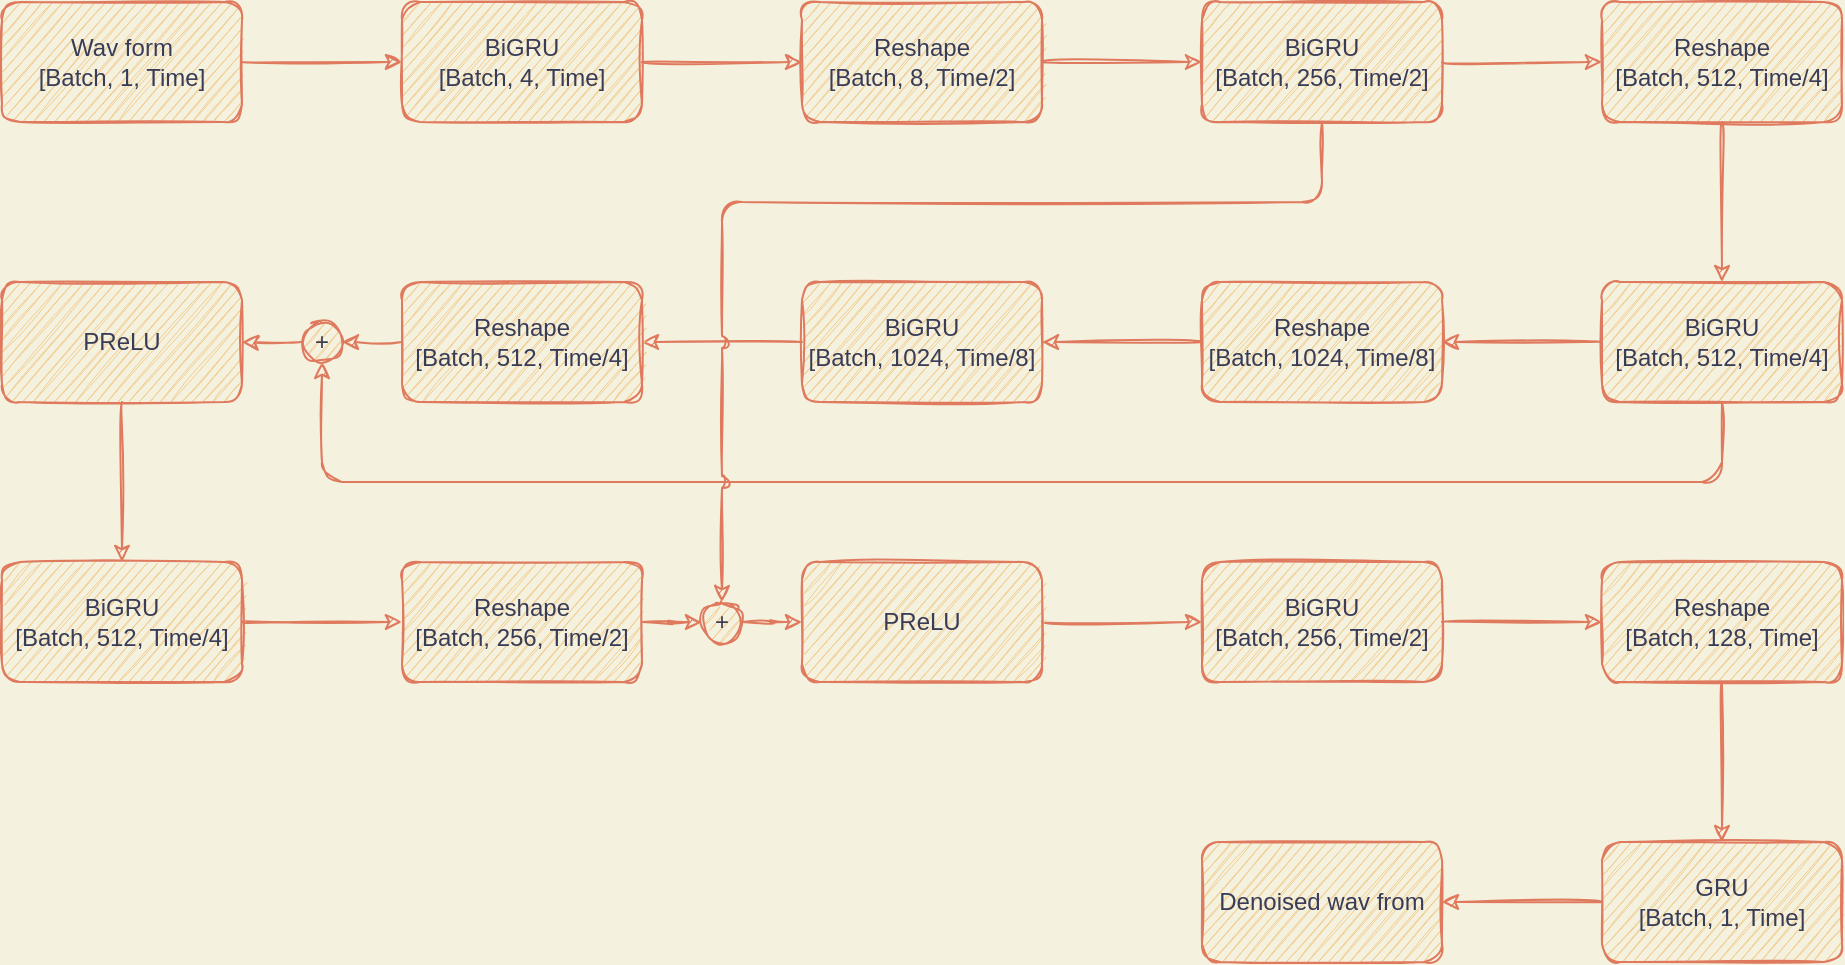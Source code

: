 <mxfile version="13.7.3" type="device"><diagram id="miuchNEF5A7-qEXPNfMb" name="페이지-1"><mxGraphModel dx="1549" dy="887" grid="1" gridSize="10" guides="1" tooltips="1" connect="1" arrows="1" fold="1" page="1" pageScale="1" pageWidth="827" pageHeight="1169" background="#F4F1DE" math="0" shadow="0"><root><mxCell id="0"/><mxCell id="1" parent="0"/><mxCell id="jEWvjvzBVNeW54KBUpTO-14" value="" style="edgeStyle=orthogonalEdgeStyle;orthogonalLoop=1;jettySize=auto;html=1;strokeColor=#E07A5F;sketch=1;curved=1;fontColor=#393C56;labelBackgroundColor=#F4F1DE;" edge="1" parent="1" source="jEWvjvzBVNeW54KBUpTO-4" target="jEWvjvzBVNeW54KBUpTO-13"><mxGeometry relative="1" as="geometry"/></mxCell><mxCell id="jEWvjvzBVNeW54KBUpTO-4" value="Wav form&lt;br&gt;[Batch, 1, Time]" style="whiteSpace=wrap;html=1;fillColor=#F2CC8F;strokeColor=#E07A5F;rounded=1;sketch=1;fontColor=#393C56;" vertex="1" parent="1"><mxGeometry y="40" width="120" height="60" as="geometry"/></mxCell><mxCell id="jEWvjvzBVNeW54KBUpTO-16" value="" style="edgeStyle=orthogonalEdgeStyle;orthogonalLoop=1;jettySize=auto;html=1;strokeColor=#E07A5F;sketch=1;curved=1;fontColor=#393C56;labelBackgroundColor=#F4F1DE;" edge="1" parent="1" source="jEWvjvzBVNeW54KBUpTO-13" target="jEWvjvzBVNeW54KBUpTO-15"><mxGeometry relative="1" as="geometry"/></mxCell><mxCell id="jEWvjvzBVNeW54KBUpTO-13" value="BiGRU&lt;br&gt;[Batch, 4, Time]" style="whiteSpace=wrap;html=1;fillColor=#F2CC8F;strokeColor=#E07A5F;rounded=1;sketch=1;fontColor=#393C56;" vertex="1" parent="1"><mxGeometry x="200" y="40" width="120" height="60" as="geometry"/></mxCell><mxCell id="jEWvjvzBVNeW54KBUpTO-15" value="Reshape&lt;br&gt;[Batch, 8, Time/2]" style="whiteSpace=wrap;html=1;fillColor=#F2CC8F;strokeColor=#E07A5F;rounded=1;sketch=1;fontColor=#393C56;" vertex="1" parent="1"><mxGeometry x="400" y="40" width="120" height="60" as="geometry"/></mxCell><mxCell id="jEWvjvzBVNeW54KBUpTO-19" value="" style="edgeStyle=orthogonalEdgeStyle;orthogonalLoop=1;jettySize=auto;html=1;strokeColor=#E07A5F;sketch=1;curved=1;fontColor=#393C56;labelBackgroundColor=#F4F1DE;" edge="1" target="jEWvjvzBVNeW54KBUpTO-21" parent="1" source="jEWvjvzBVNeW54KBUpTO-15"><mxGeometry relative="1" as="geometry"><mxPoint x="520" y="70" as="sourcePoint"/></mxGeometry></mxCell><mxCell id="jEWvjvzBVNeW54KBUpTO-20" value="" style="edgeStyle=orthogonalEdgeStyle;orthogonalLoop=1;jettySize=auto;html=1;strokeColor=#E07A5F;sketch=1;curved=1;fontColor=#393C56;labelBackgroundColor=#F4F1DE;" edge="1" source="jEWvjvzBVNeW54KBUpTO-21" target="jEWvjvzBVNeW54KBUpTO-22" parent="1"><mxGeometry relative="1" as="geometry"/></mxCell><mxCell id="jEWvjvzBVNeW54KBUpTO-21" value="BiGRU&lt;br&gt;[Batch, 256, Time/2]" style="whiteSpace=wrap;html=1;fillColor=#F2CC8F;strokeColor=#E07A5F;rounded=1;sketch=1;fontColor=#393C56;" vertex="1" parent="1"><mxGeometry x="600" y="40" width="120" height="60" as="geometry"/></mxCell><mxCell id="jEWvjvzBVNeW54KBUpTO-22" value="Reshape&lt;br&gt;[Batch, 512, Time/4]" style="whiteSpace=wrap;html=1;fillColor=#F2CC8F;strokeColor=#E07A5F;rounded=1;sketch=1;fontColor=#393C56;" vertex="1" parent="1"><mxGeometry x="800" y="40" width="120" height="60" as="geometry"/></mxCell><mxCell id="jEWvjvzBVNeW54KBUpTO-25" value="" style="edgeStyle=orthogonalEdgeStyle;orthogonalLoop=1;jettySize=auto;html=1;strokeColor=#E07A5F;sketch=1;curved=1;fontColor=#393C56;labelBackgroundColor=#F4F1DE;" edge="1" target="jEWvjvzBVNeW54KBUpTO-27" parent="1" source="jEWvjvzBVNeW54KBUpTO-22"><mxGeometry relative="1" as="geometry"><mxPoint x="920" y="70" as="sourcePoint"/></mxGeometry></mxCell><mxCell id="jEWvjvzBVNeW54KBUpTO-26" value="" style="edgeStyle=orthogonalEdgeStyle;orthogonalLoop=1;jettySize=auto;html=1;strokeColor=#E07A5F;sketch=1;curved=1;fontColor=#393C56;labelBackgroundColor=#F4F1DE;" edge="1" source="jEWvjvzBVNeW54KBUpTO-27" target="jEWvjvzBVNeW54KBUpTO-28" parent="1"><mxGeometry relative="1" as="geometry"/></mxCell><mxCell id="jEWvjvzBVNeW54KBUpTO-72" style="edgeStyle=orthogonalEdgeStyle;curved=0;rounded=1;sketch=1;orthogonalLoop=1;jettySize=auto;html=1;entryX=0.5;entryY=1;entryDx=0;entryDy=0;strokeColor=#E07A5F;fillColor=#F2CC8F;fontColor=#393C56;" edge="1" parent="1" source="jEWvjvzBVNeW54KBUpTO-27" target="jEWvjvzBVNeW54KBUpTO-70"><mxGeometry relative="1" as="geometry"><Array as="points"><mxPoint x="860" y="280"/><mxPoint x="160" y="280"/></Array></mxGeometry></mxCell><mxCell id="jEWvjvzBVNeW54KBUpTO-27" value="BiGRU&lt;br&gt;[Batch, 512, Time/4]" style="whiteSpace=wrap;html=1;fillColor=#F2CC8F;strokeColor=#E07A5F;rounded=1;sketch=1;fontColor=#393C56;" vertex="1" parent="1"><mxGeometry x="800" y="180" width="120" height="60" as="geometry"/></mxCell><mxCell id="jEWvjvzBVNeW54KBUpTO-31" value="" style="edgeStyle=orthogonalEdgeStyle;orthogonalLoop=1;jettySize=auto;html=1;strokeColor=#E07A5F;sketch=1;curved=1;fontColor=#393C56;labelBackgroundColor=#F4F1DE;" edge="1" parent="1" source="jEWvjvzBVNeW54KBUpTO-28" target="jEWvjvzBVNeW54KBUpTO-30"><mxGeometry relative="1" as="geometry"/></mxCell><mxCell id="jEWvjvzBVNeW54KBUpTO-28" value="Reshape&lt;br&gt;[Batch, 1024, Time/8]" style="whiteSpace=wrap;html=1;fillColor=#F2CC8F;strokeColor=#E07A5F;rounded=1;sketch=1;fontColor=#393C56;" vertex="1" parent="1"><mxGeometry x="600" y="180" width="120" height="60" as="geometry"/></mxCell><mxCell id="jEWvjvzBVNeW54KBUpTO-73" style="edgeStyle=orthogonalEdgeStyle;curved=0;rounded=1;sketch=1;jumpStyle=arc;orthogonalLoop=1;jettySize=auto;html=1;entryX=1;entryY=0.5;entryDx=0;entryDy=0;strokeColor=#E07A5F;fillColor=#F2CC8F;fontColor=#393C56;" edge="1" parent="1" source="jEWvjvzBVNeW54KBUpTO-30" target="jEWvjvzBVNeW54KBUpTO-32"><mxGeometry relative="1" as="geometry"/></mxCell><mxCell id="jEWvjvzBVNeW54KBUpTO-30" value="BiGRU&lt;br&gt;[Batch, 1024, Time/8]" style="whiteSpace=wrap;html=1;fillColor=#F2CC8F;strokeColor=#E07A5F;rounded=1;sketch=1;fontColor=#393C56;" vertex="1" parent="1"><mxGeometry x="400" y="180" width="120" height="60" as="geometry"/></mxCell><mxCell id="jEWvjvzBVNeW54KBUpTO-35" value="" style="edgeStyle=orthogonalEdgeStyle;orthogonalLoop=1;jettySize=auto;html=1;strokeColor=#E07A5F;sketch=1;curved=1;fontColor=#393C56;labelBackgroundColor=#F4F1DE;" edge="1" parent="1" source="jEWvjvzBVNeW54KBUpTO-32"><mxGeometry relative="1" as="geometry"><mxPoint x="170" y="210" as="targetPoint"/></mxGeometry></mxCell><mxCell id="jEWvjvzBVNeW54KBUpTO-32" value="Reshape&lt;br&gt;[Batch, 512, Time/4]" style="whiteSpace=wrap;html=1;fillColor=#F2CC8F;strokeColor=#E07A5F;rounded=1;sketch=1;fontColor=#393C56;" vertex="1" parent="1"><mxGeometry x="200" y="180" width="120" height="60" as="geometry"/></mxCell><mxCell id="jEWvjvzBVNeW54KBUpTO-37" value="" style="edgeStyle=orthogonalEdgeStyle;orthogonalLoop=1;jettySize=auto;html=1;strokeColor=#E07A5F;sketch=1;curved=1;fontColor=#393C56;labelBackgroundColor=#F4F1DE;" edge="1" parent="1" source="jEWvjvzBVNeW54KBUpTO-34" target="jEWvjvzBVNeW54KBUpTO-36"><mxGeometry relative="1" as="geometry"/></mxCell><mxCell id="jEWvjvzBVNeW54KBUpTO-34" value="BiGRU&lt;br&gt;[Batch, 512, Time/4]" style="whiteSpace=wrap;html=1;fillColor=#F2CC8F;strokeColor=#E07A5F;rounded=1;sketch=1;fontColor=#393C56;" vertex="1" parent="1"><mxGeometry y="320" width="120" height="60" as="geometry"/></mxCell><mxCell id="jEWvjvzBVNeW54KBUpTO-39" value="" style="edgeStyle=orthogonalEdgeStyle;orthogonalLoop=1;jettySize=auto;html=1;strokeColor=#E07A5F;sketch=1;curved=1;fontColor=#393C56;labelBackgroundColor=#F4F1DE;" edge="1" parent="1" source="jEWvjvzBVNeW54KBUpTO-36" target="jEWvjvzBVNeW54KBUpTO-51"><mxGeometry relative="1" as="geometry"><Array as="points"/></mxGeometry></mxCell><mxCell id="jEWvjvzBVNeW54KBUpTO-36" value="Reshape&lt;br&gt;[Batch, 256, Time/2]" style="whiteSpace=wrap;html=1;fillColor=#F2CC8F;strokeColor=#E07A5F;rounded=1;sketch=1;fontColor=#393C56;" vertex="1" parent="1"><mxGeometry x="200" y="320" width="120" height="60" as="geometry"/></mxCell><mxCell id="jEWvjvzBVNeW54KBUpTO-41" value="" style="edgeStyle=orthogonalEdgeStyle;orthogonalLoop=1;jettySize=auto;html=1;strokeColor=#E07A5F;sketch=1;curved=1;fontColor=#393C56;labelBackgroundColor=#F4F1DE;" edge="1" parent="1" source="jEWvjvzBVNeW54KBUpTO-38" target="jEWvjvzBVNeW54KBUpTO-40"><mxGeometry relative="1" as="geometry"/></mxCell><mxCell id="jEWvjvzBVNeW54KBUpTO-38" value="BiGRU&lt;br&gt;[Batch, 256, Time/2]" style="whiteSpace=wrap;html=1;fillColor=#F2CC8F;strokeColor=#E07A5F;rounded=1;sketch=1;fontColor=#393C56;" vertex="1" parent="1"><mxGeometry x="600" y="320" width="120" height="60" as="geometry"/></mxCell><mxCell id="jEWvjvzBVNeW54KBUpTO-43" value="" style="edgeStyle=orthogonalEdgeStyle;orthogonalLoop=1;jettySize=auto;html=1;strokeColor=#E07A5F;sketch=1;curved=1;fontColor=#393C56;labelBackgroundColor=#F4F1DE;" edge="1" parent="1" source="jEWvjvzBVNeW54KBUpTO-40" target="jEWvjvzBVNeW54KBUpTO-42"><mxGeometry relative="1" as="geometry"><Array as="points"><mxPoint x="860" y="470"/></Array></mxGeometry></mxCell><mxCell id="jEWvjvzBVNeW54KBUpTO-40" value="Reshape&lt;br&gt;[Batch, 128, Time]" style="whiteSpace=wrap;html=1;fillColor=#F2CC8F;strokeColor=#E07A5F;rounded=1;sketch=1;fontColor=#393C56;" vertex="1" parent="1"><mxGeometry x="800" y="320" width="120" height="60" as="geometry"/></mxCell><mxCell id="jEWvjvzBVNeW54KBUpTO-54" value="" style="edgeStyle=orthogonalEdgeStyle;orthogonalLoop=1;jettySize=auto;html=1;strokeColor=#E07A5F;sketch=1;curved=1;fontColor=#393C56;labelBackgroundColor=#F4F1DE;" edge="1" parent="1" source="jEWvjvzBVNeW54KBUpTO-42" target="jEWvjvzBVNeW54KBUpTO-53"><mxGeometry relative="1" as="geometry"/></mxCell><mxCell id="jEWvjvzBVNeW54KBUpTO-42" value="GRU&lt;br&gt;[Batch, 1, Time]" style="whiteSpace=wrap;html=1;fillColor=#F2CC8F;strokeColor=#E07A5F;rounded=1;sketch=1;fontColor=#393C56;" vertex="1" parent="1"><mxGeometry x="800" y="460" width="120" height="60" as="geometry"/></mxCell><mxCell id="jEWvjvzBVNeW54KBUpTO-50" style="edgeStyle=orthogonalEdgeStyle;orthogonalLoop=1;jettySize=auto;html=1;entryX=0.5;entryY=0;entryDx=0;entryDy=0;strokeColor=#E07A5F;sketch=1;curved=1;fontColor=#393C56;labelBackgroundColor=#F4F1DE;" edge="1" parent="1" source="jEWvjvzBVNeW54KBUpTO-57" target="jEWvjvzBVNeW54KBUpTO-34"><mxGeometry relative="1" as="geometry"/></mxCell><mxCell id="jEWvjvzBVNeW54KBUpTO-59" style="edgeStyle=orthogonalEdgeStyle;orthogonalLoop=1;jettySize=auto;html=1;strokeColor=#E07A5F;sketch=1;curved=1;fontColor=#393C56;labelBackgroundColor=#F4F1DE;" edge="1" parent="1" target="jEWvjvzBVNeW54KBUpTO-57"><mxGeometry relative="1" as="geometry"><mxPoint x="150" y="210" as="sourcePoint"/></mxGeometry></mxCell><mxCell id="jEWvjvzBVNeW54KBUpTO-52" style="edgeStyle=orthogonalEdgeStyle;orthogonalLoop=1;jettySize=auto;html=1;strokeColor=#E07A5F;sketch=1;curved=1;fontColor=#393C56;labelBackgroundColor=#F4F1DE;" edge="1" parent="1" source="jEWvjvzBVNeW54KBUpTO-51" target="jEWvjvzBVNeW54KBUpTO-60"><mxGeometry relative="1" as="geometry"><mxPoint x="720" y="460" as="targetPoint"/></mxGeometry></mxCell><mxCell id="jEWvjvzBVNeW54KBUpTO-51" value="+" style="ellipse;whiteSpace=wrap;html=1;fillColor=#F2CC8F;strokeColor=#E07A5F;rounded=1;sketch=1;fontColor=#393C56;" vertex="1" parent="1"><mxGeometry x="350" y="340" width="20" height="20" as="geometry"/></mxCell><mxCell id="jEWvjvzBVNeW54KBUpTO-53" value="Denoised wav from" style="whiteSpace=wrap;html=1;fillColor=#F2CC8F;strokeColor=#E07A5F;rounded=1;sketch=1;fontColor=#393C56;" vertex="1" parent="1"><mxGeometry x="600" y="460" width="120" height="60" as="geometry"/></mxCell><mxCell id="jEWvjvzBVNeW54KBUpTO-57" value="PReLU" style="whiteSpace=wrap;html=1;fillColor=#F2CC8F;strokeColor=#E07A5F;rounded=1;sketch=1;fontColor=#393C56;" vertex="1" parent="1"><mxGeometry y="180" width="120" height="60" as="geometry"/></mxCell><mxCell id="jEWvjvzBVNeW54KBUpTO-62" style="edgeStyle=orthogonalEdgeStyle;orthogonalLoop=1;jettySize=auto;html=1;strokeColor=#E07A5F;sketch=1;curved=1;fontColor=#393C56;labelBackgroundColor=#F4F1DE;" edge="1" parent="1" source="jEWvjvzBVNeW54KBUpTO-60" target="jEWvjvzBVNeW54KBUpTO-38"><mxGeometry relative="1" as="geometry"/></mxCell><mxCell id="jEWvjvzBVNeW54KBUpTO-60" value="&lt;span&gt;PReLU&lt;/span&gt;" style="whiteSpace=wrap;html=1;fillColor=#F2CC8F;strokeColor=#E07A5F;rounded=1;sketch=1;fontColor=#393C56;" vertex="1" parent="1"><mxGeometry x="400" y="320" width="120" height="60" as="geometry"/></mxCell><mxCell id="jEWvjvzBVNeW54KBUpTO-70" value="+" style="ellipse;whiteSpace=wrap;html=1;fillColor=#F2CC8F;strokeColor=#E07A5F;rounded=1;sketch=1;fontColor=#393C56;" vertex="1" parent="1"><mxGeometry x="150" y="200" width="20" height="20" as="geometry"/></mxCell><mxCell id="jEWvjvzBVNeW54KBUpTO-71" style="edgeStyle=orthogonalEdgeStyle;curved=0;rounded=1;sketch=1;orthogonalLoop=1;jettySize=auto;html=1;entryX=0.5;entryY=0;entryDx=0;entryDy=0;strokeColor=#E07A5F;fillColor=#F2CC8F;fontColor=#393C56;jumpStyle=arc;" edge="1" parent="1" source="jEWvjvzBVNeW54KBUpTO-21" target="jEWvjvzBVNeW54KBUpTO-51"><mxGeometry relative="1" as="geometry"><Array as="points"><mxPoint x="660" y="140"/><mxPoint x="360" y="140"/></Array></mxGeometry></mxCell></root></mxGraphModel></diagram></mxfile>